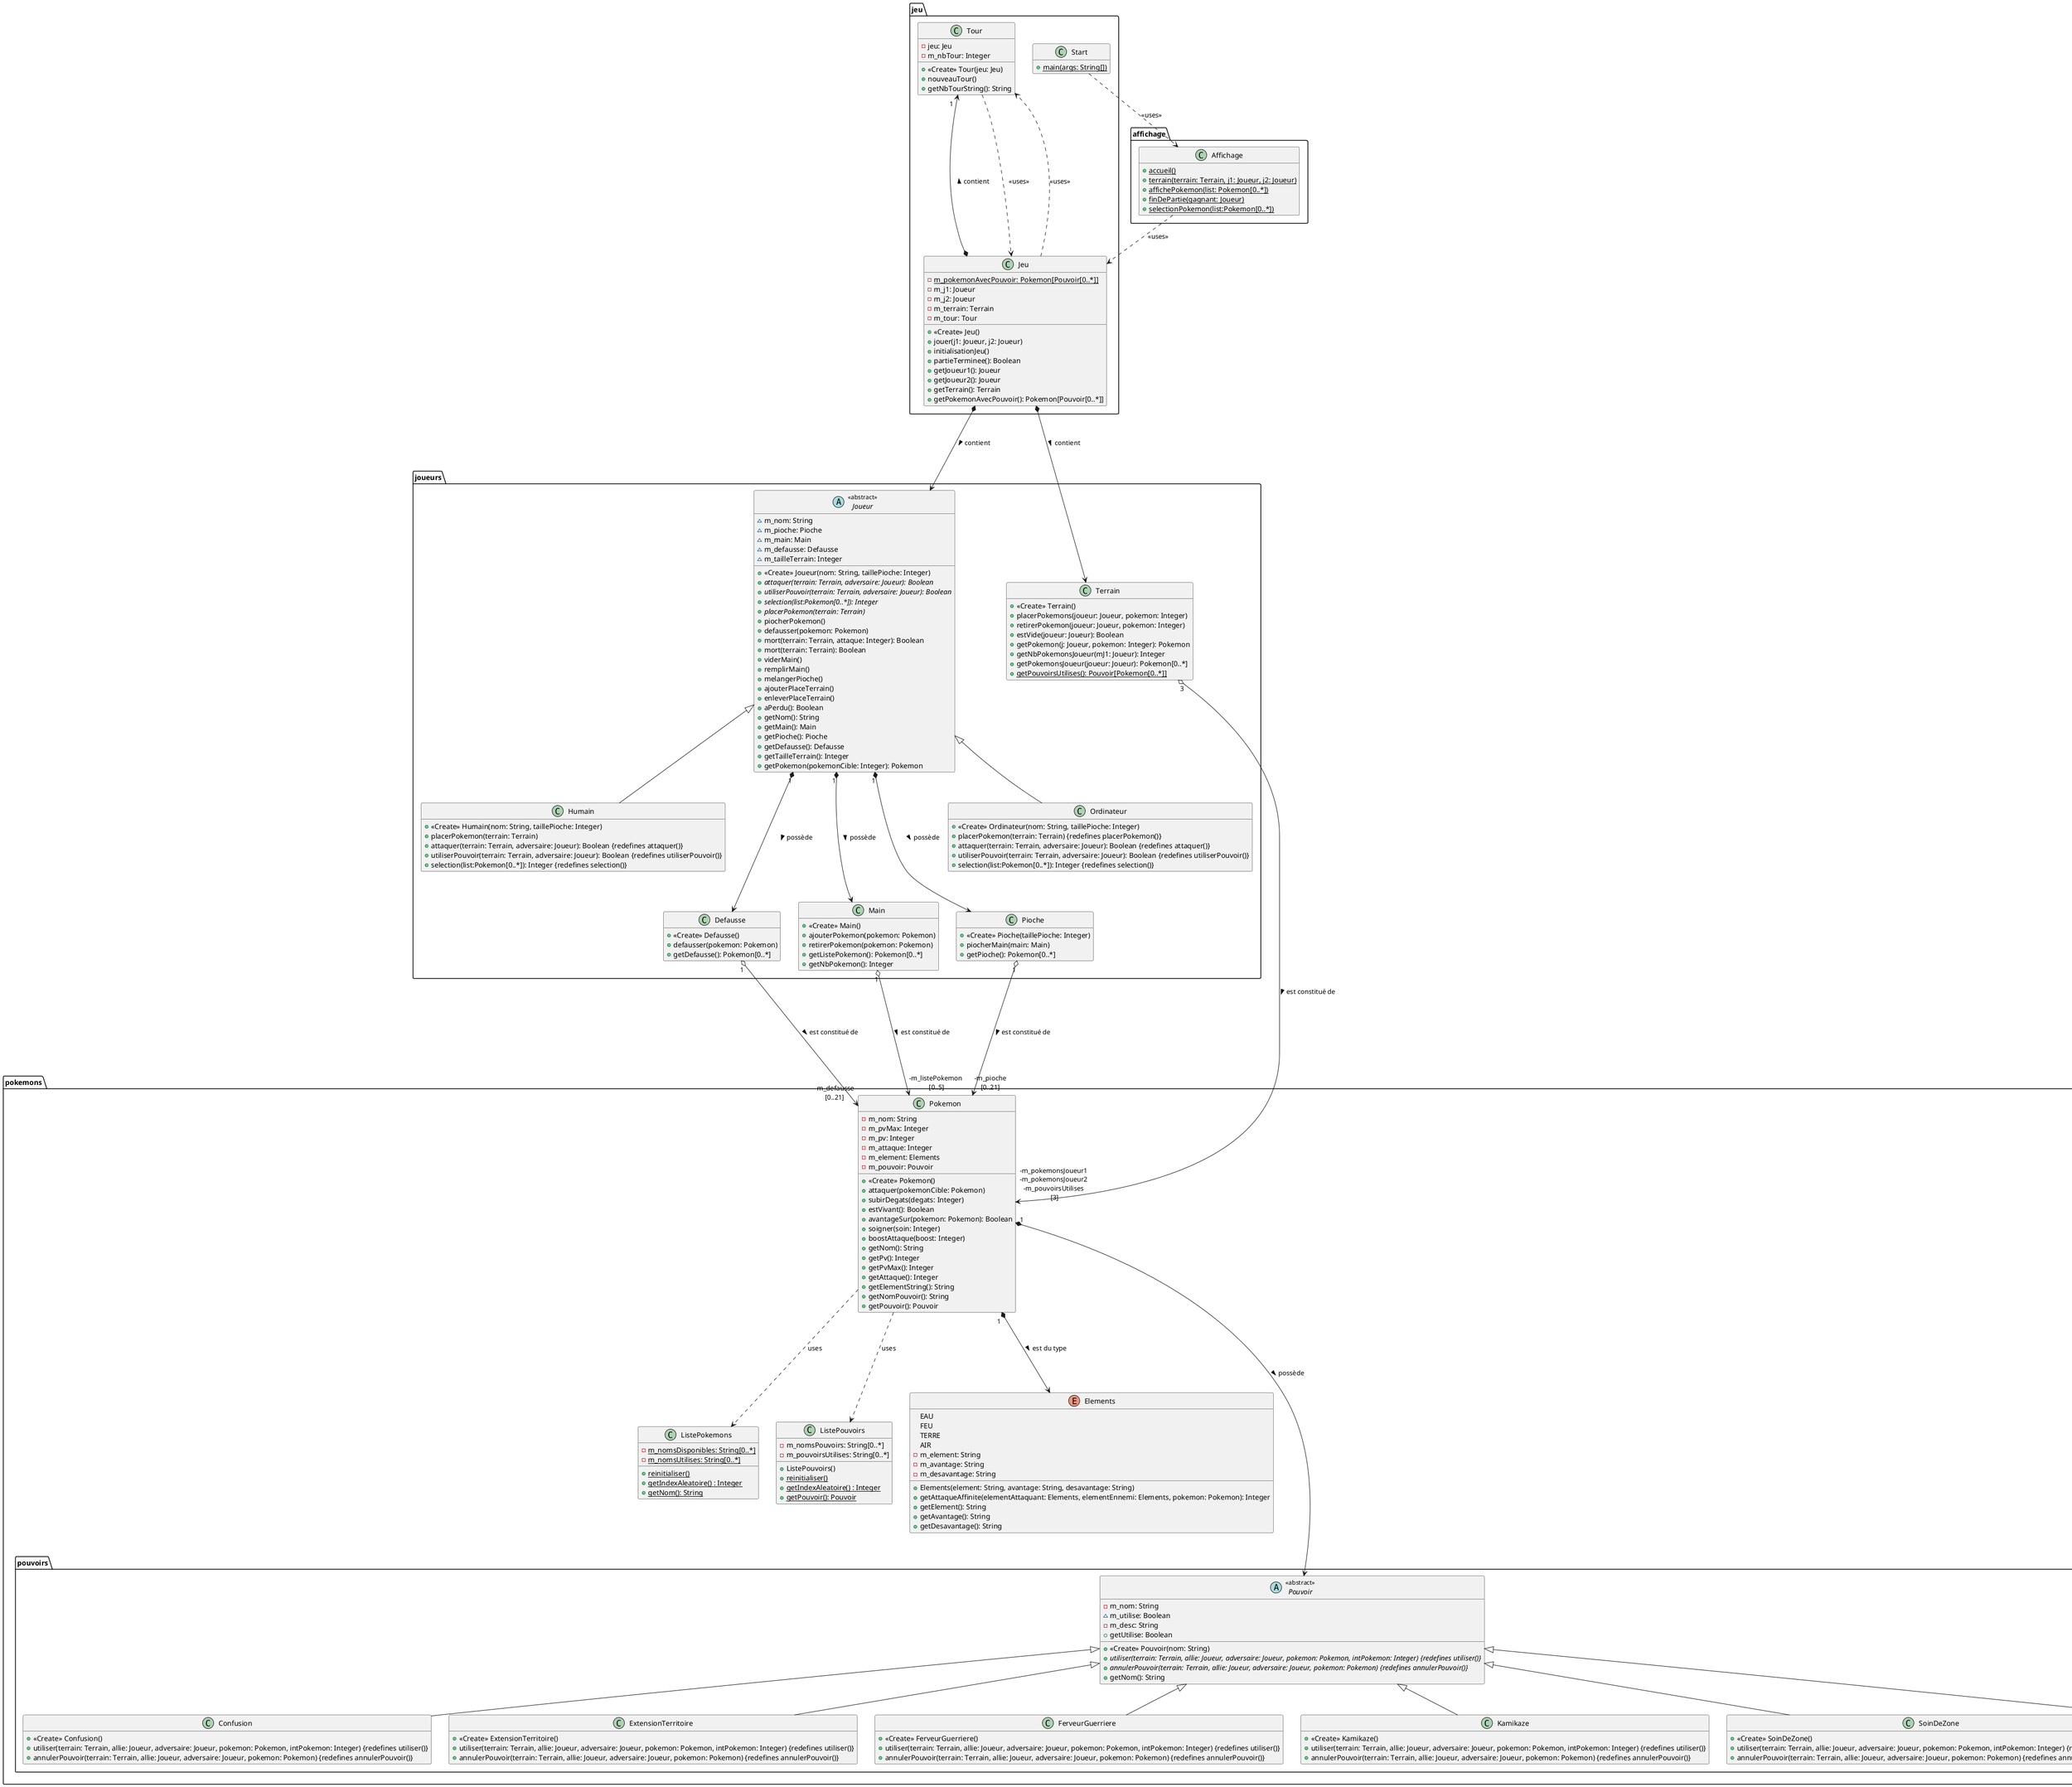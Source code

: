 @startuml
'https://plantuml.com/class-diagram

scale 1
skinparam classFontSyle Bold
skinparam defaultFontStyle 15
hide empty members
skinparam classFontSyle Bold


package affichage {

    class Affichage {
        + {static} accueil()
        + {static} terrain(terrain: Terrain, j1: Joueur, j2: Joueur)
        + {static} affichePokemon(list: Pokemon[0..*])
        + {static} finDePartie(gagnant: Joueur)
        + {static} selectionPokemon(list:Pokemon[0..*])
    }
}

package jeu {

    class Jeu {
        - {static} m_pokemonAvecPouvoir: Pokemon[Pouvoir[0..*]]
        - m_j1: Joueur
        - m_j2: Joueur
        - m_terrain: Terrain
        - m_tour: Tour
        + <<Create>> Jeu()
        + jouer(j1: Joueur, j2: Joueur)
        + initialisationJeu()
        + partieTerminee(): Boolean
        + getJoueur1(): Joueur
        + getJoueur2(): Joueur
        + getTerrain(): Terrain
        + getPokemonAvecPouvoir(): Pokemon[Pouvoir[0..*]]
    }

    class Start {
        + {static} main(args: String[])
    }

    class Tour {
        - jeu: Jeu
        - m_nbTour: Integer
        + <<Create>> Tour(jeu: Jeu)
        + nouveauTour()
        + getNbTourString(): String
    }
}

package joueurs {

    class Humain extends Joueur {
        + <<Create>> Humain(nom: String, taillePioche: Integer)
        + placerPokemon(terrain: Terrain)
        + attaquer(terrain: Terrain, adversaire: Joueur): Boolean {redefines attaquer()}
        + utiliserPouvoir(terrain: Terrain, adversaire: Joueur): Boolean {redefines utiliserPouvoir()}
        + selection(list:Pokemon[0..*]): Integer {redefines selection()}
    }

    abstract class Joueur <<abstract>> {
        ~ m_nom: String
        ~ m_pioche: Pioche
        ~ m_main: Main
        ~ m_defausse: Defausse
        ~ m_tailleTerrain: Integer
        + <<Create>> Joueur(nom: String, taillePioche: Integer)
        + {abstract} attaquer(terrain: Terrain, adversaire: Joueur): Boolean
        + {abstract} utiliserPouvoir(terrain: Terrain, adversaire: Joueur): Boolean
        + {abstract} selection(list:Pokemon[0..*]): Integer
        + {abstract} placerPokemon(terrain: Terrain)
        + piocherPokemon()
        + defausser(pokemon: Pokemon)
        + mort(terrain: Terrain, attaque: Integer): Boolean
        + mort(terrain: Terrain): Boolean
        + viderMain()
        + remplirMain()
        + melangerPioche()
        + ajouterPlaceTerrain()
        + enleverPlaceTerrain()
        + aPerdu(): Boolean
        + getNom(): String
        + getMain(): Main
        + getPioche(): Pioche
        + getDefausse(): Defausse
        + getTailleTerrain(): Integer
        + getPokemon(pokemonCible: Integer): Pokemon
    }

    class Defausse {
        + <<Create>> Defausse()
        + defausser(pokemon: Pokemon)
        + getDefausse(): Pokemon[0..*]
    }

    class Main {
        + <<Create>> Main()
        + ajouterPokemon(pokemon: Pokemon)
        + retirerPokemon(pokemon: Pokemon)
        + getListePokemon(): Pokemon[0..*]
        + getNbPokemon(): Integer
    }

    class Pioche {
       + <<Create>> Pioche(taillePioche: Integer)
        + piocherMain(main: Main)
        + getPioche(): Pokemon[0..*]
    }

    class Terrain {
        + <<Create>> Terrain()
        + placerPokemons(joueur: Joueur, pokemon: Integer)
        + retirerPokemon(joueur: Joueur, pokemon: Integer)
        + estVide(joueur: Joueur): Boolean
        + getPokemon(j: Joueur, pokemon: Integer): Pokemon
        + getNbPokemonsJoueur(mJ1: Joueur): Integer
        + getPokemonsJoueur(joueur: Joueur): Pokemon[0..*]
        + {static} getPouvoirsUtilises(): Pouvoir[Pokemon[0..*]]
    }

    class Ordinateur extends Joueur {
        + <<Create>> Ordinateur(nom: String, taillePioche: Integer)
        + placerPokemon(terrain: Terrain) {redefines placerPokemon()}
        + attaquer(terrain: Terrain, adversaire: Joueur): Boolean {redefines attaquer()}
        + utiliserPouvoir(terrain: Terrain, adversaire: Joueur): Boolean {redefines utiliserPouvoir()}
        + selection(list:Pokemon[0..*]): Integer {redefines selection()}
    }
}

package pokemons {

    package pouvoirs {

        class Confusion extends Pouvoir {
            + <<Create>> Confusion()
            + utiliser(terrain: Terrain, allie: Joueur, adversaire: Joueur, pokemon: Pokemon, intPokemon: Integer) {redefines utiliser()}
            + annulerPouvoir(terrain: Terrain, allie: Joueur, adversaire: Joueur, pokemon: Pokemon) {redefines annulerPouvoir()}
        }

        class ExtensionTerritoire extends Pouvoir {
            + <<Create>> ExtensionTerritoire()
            + utiliser(terrain: Terrain, allie: Joueur, adversaire: Joueur, pokemon: Pokemon, intPokemon: Integer) {redefines utiliser()}
            + annulerPouvoir(terrain: Terrain, allie: Joueur, adversaire: Joueur, pokemon: Pokemon) {redefines annulerPouvoir()}
        }

        class FerveurGuerriere extends Pouvoir {
            + <<Create>> FerveurGuerriere()
            + utiliser(terrain: Terrain, allie: Joueur, adversaire: Joueur, pokemon: Pokemon, intPokemon: Integer) {redefines utiliser()}
            + annulerPouvoir(terrain: Terrain, allie: Joueur, adversaire: Joueur, pokemon: Pokemon) {redefines annulerPouvoir()}
        }

        class Kamikaze extends Pouvoir {
            + <<Create>> Kamikaze()
            + utiliser(terrain: Terrain, allie: Joueur, adversaire: Joueur, pokemon: Pokemon, intPokemon: Integer) {redefines utiliser()}
            + annulerPouvoir(terrain: Terrain, allie: Joueur, adversaire: Joueur, pokemon: Pokemon) {redefines annulerPouvoir()}
        }

        abstract class Pouvoir <<abstract>> {
            - m_nom: String
            ~ m_utilise: Boolean
            - m_desc: String
            + <<Create>> Pouvoir(nom: String)
            + {abstract} utiliser(terrain: Terrain, allie: Joueur, adversaire: Joueur, pokemon: Pokemon, intPokemon: Integer) {redefines utiliser()}
            + {abstract} annulerPouvoir(terrain: Terrain, allie: Joueur, adversaire: Joueur, pokemon: Pokemon) {redefines annulerPouvoir()}
            + getNom(): String
            + getUtilise: Boolean
        }

        class SoinDeZone extends Pouvoir {
           + <<Create>> SoinDeZone()
           + utiliser(terrain: Terrain, allie: Joueur, adversaire: Joueur, pokemon: Pokemon, intPokemon: Integer) {redefines utiliser()}
           + annulerPouvoir(terrain: Terrain, allie: Joueur, adversaire: Joueur, pokemon: Pokemon) {redefines annulerPouvoir()}
       }

       class SoinTotal extends Pouvoir {
           + <<Create>> SoinTotal()
           + utiliser(terrain: Terrain, allie: Joueur, adversaire: Joueur, pokemon: Pokemon, intPokemon: Integer) {redefines utiliser()}
           + annulerPouvoir(terrain: Terrain, allie: Joueur, adversaire: Joueur, pokemon: Pokemon) {redefines annulerPouvoir()}
       }
    }

    class ListePokemons {
        - {static} m_nomsDisponibles: String[0..*]
        - {static} m_nomsUtilises: String[0..*]
        + {static} reinitialiser()
        + {static} getIndexAleatoire() : Integer
        + {static} getNom(): String
    }

    class ListePouvoirs {
        - m_nomsPouvoirs: String[0..*]
        - m_pouvoirsUtilises: String[0..*]
        + ListePouvoirs()
        + {static} reinitialiser()
        + {static} getIndexAleatoire() : Integer
        + {static} getPouvoir(): Pouvoir
    }

    enum Elements {
        EAU
        FEU
        TERRE
        AIR
        - m_element: String
        - m_avantage: String
        - m_desavantage: String
        + Elements(element: String, avantage: String, desavantage: String)
        + getAttaqueAffinite(elementAttaquant: Elements, elementEnnemi: Elements, pokemon: Pokemon): Integer
        + getElement(): String
        + getAvantage(): String
        + getDesavantage(): String
    }

    class Pokemon {
        - m_nom: String
        - m_pvMax: Integer
        - m_pv: Integer
        - m_attaque: Integer
        - m_element: Elements
        - m_pouvoir: Pouvoir
        + <<Create>> Pokemon()
        + attaquer(pokemonCible: Pokemon)
        + subirDegats(degats: Integer)
        + estVivant(): Boolean
        + avantageSur(pokemon: Pokemon): Boolean
        + soigner(soin: Integer)
        + boostAttaque(boost: Integer)
        + getNom(): String
        + getPv(): Integer
        + getPvMax(): Integer
        + getAttaque(): Integer
        + getElementString(): String
        + getNomPouvoir(): String
        + getPouvoir(): Pouvoir
    }
}




Start .> Affichage : <<uses>>
Affichage ..> Jeu : <<uses>>
Jeu *-u--> "1  \n" Tour : > contient
Jeu ..> Tour : <<uses>>
Tour ..> Jeu : <<uses>>



Pokemon -[dashed]--> ListePokemons : uses
Pokemon -[dashed]--> ListePouvoirs : uses
Pokemon "1  " *---> Elements : > est du type
Pokemon "1  " *----> Pouvoir : > possède

Terrain "3" o---> "-m_pokemonsJoueur1\n-m_pokemonsJoueur2\n-m_pouvoirsUtilises\n [3]" Pokemon : > est constitué de
Main "1" o----> "-m_listePokemon\n [0..5]" Pokemon : > est constitué de
Pioche "1" o----> "-m_pioche\n [0..21] "Pokemon : > est constitué de
Defausse "1" o----> "-m_defausse\n [0..21] "Pokemon : > est constitué de

Joueur "1" *---> Main : > possède
Joueur "1" *---> Pioche : > possède
Joueur "1" *---> Defausse: > possède

Jeu *---> Joueur : > contient
Jeu *---> Terrain : > contient

@enduml

